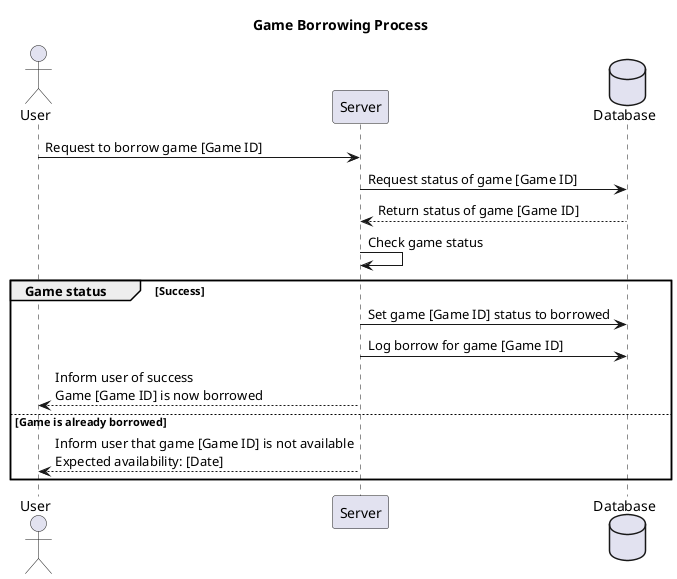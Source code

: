 @startuml Sequence_diagram

title Game Borrowing Process

actor User
participant Server
database Database

User -> Server : Request to borrow game [Game ID]
Server -> Database : Request status of game [Game ID]
Database --> Server : Return status of game [Game ID]
Server -> Server : Check game status

group Game status [Success]
  Server -> Database : Set game [Game ID] status to borrowed
  Server -> Database : Log borrow for game [Game ID]
  Server --> User : Inform user of success\nGame [Game ID] is now borrowed
else Game is already borrowed
  Server --> User : Inform user that game [Game ID] is not available\nExpected availability: [Date]
end

@enduml
